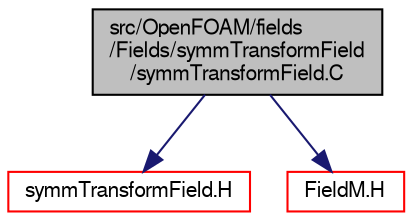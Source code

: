 digraph "src/OpenFOAM/fields/Fields/symmTransformField/symmTransformField.C"
{
  bgcolor="transparent";
  edge [fontname="FreeSans",fontsize="10",labelfontname="FreeSans",labelfontsize="10"];
  node [fontname="FreeSans",fontsize="10",shape=record];
  Node0 [label="src/OpenFOAM/fields\l/Fields/symmTransformField\l/symmTransformField.C",height=0.2,width=0.4,color="black", fillcolor="grey75", style="filled", fontcolor="black"];
  Node0 -> Node1 [color="midnightblue",fontsize="10",style="solid",fontname="FreeSans"];
  Node1 [label="symmTransformField.H",height=0.2,width=0.4,color="red",URL="$a09710.html"];
  Node0 -> Node100 [color="midnightblue",fontsize="10",style="solid",fontname="FreeSans"];
  Node100 [label="FieldM.H",height=0.2,width=0.4,color="red",URL="$a09590.html",tooltip="High performance macro functions for Field<Type> algebra. These expand using either array element acc..."];
}
